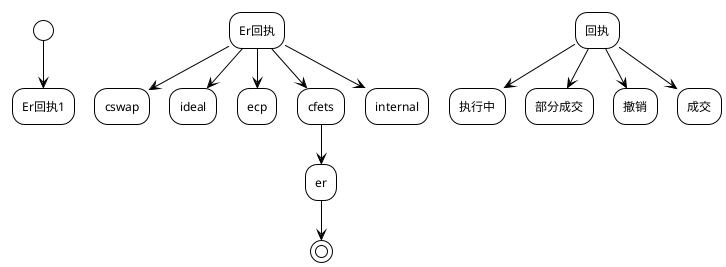 

@startuml
!theme plain
(*) --> Er回执1
Er回执 --> cswap
Er回执 --> ideal
Er回执 --> ecp
Er回执 --> cfets
Er回执 --> internal

' 主流程
cfets --> er


--> (*)

' 订单状态

回执 --> 执行中
回执 --> 部分成交
回执 --> 撤销
回执 --> 成交
@enduml

